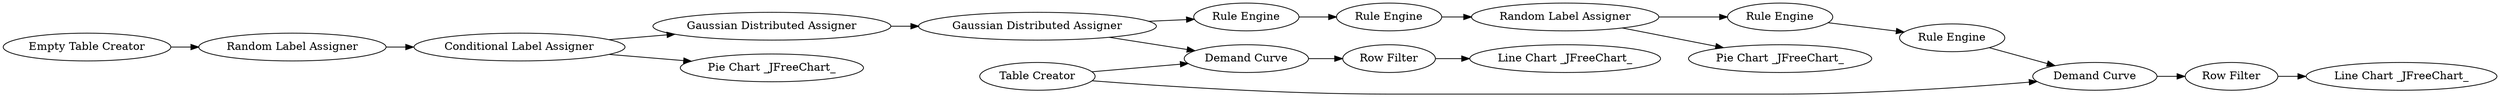 digraph {
	20 [label="Empty Table Creator"]
	21 [label="Random Label Assigner"]
	24 [label="Gaussian Distributed Assigner"]
	26 [label="Conditional Label Assigner"]
	27 [label="Gaussian Distributed Assigner"]
	28 [label="Rule Engine"]
	29 [label="Rule Engine"]
	30 [label="Random Label Assigner"]
	31 [label="Rule Engine"]
	32 [label="Rule Engine"]
	35 [label="Table Creator"]
	37 [label="Demand Curve"]
	38 [label="Demand Curve"]
	39 [label="Line Chart _JFreeChart_"]
	40 [label="Row Filter"]
	42 [label="Row Filter"]
	43 [label="Line Chart _JFreeChart_"]
	44 [label="Pie Chart _JFreeChart_"]
	45 [label="Pie Chart _JFreeChart_"]
	20 -> 21
	21 -> 26
	24 -> 27
	26 -> 24
	26 -> 44
	27 -> 28
	27 -> 37
	28 -> 29
	29 -> 30
	30 -> 31
	30 -> 45
	31 -> 32
	32 -> 38
	35 -> 38
	35 -> 37
	37 -> 40
	38 -> 42
	40 -> 39
	42 -> 43
	rankdir=LR
}
